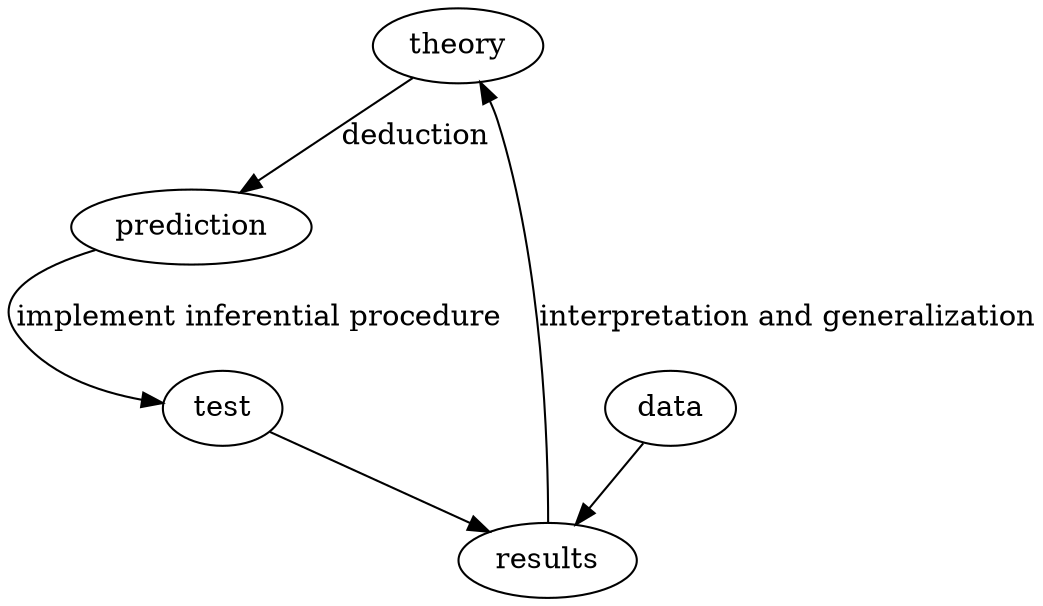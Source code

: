 digraph {
  theory;
  prediction;
  data;
  test;
  results;

  theory -> prediction [label="deduction"];
  prediction -> test [label = "implement inferential procedure"];
  data -> results;
  test -> results;
  results -> theory [label="interpretation and generalization"];
}